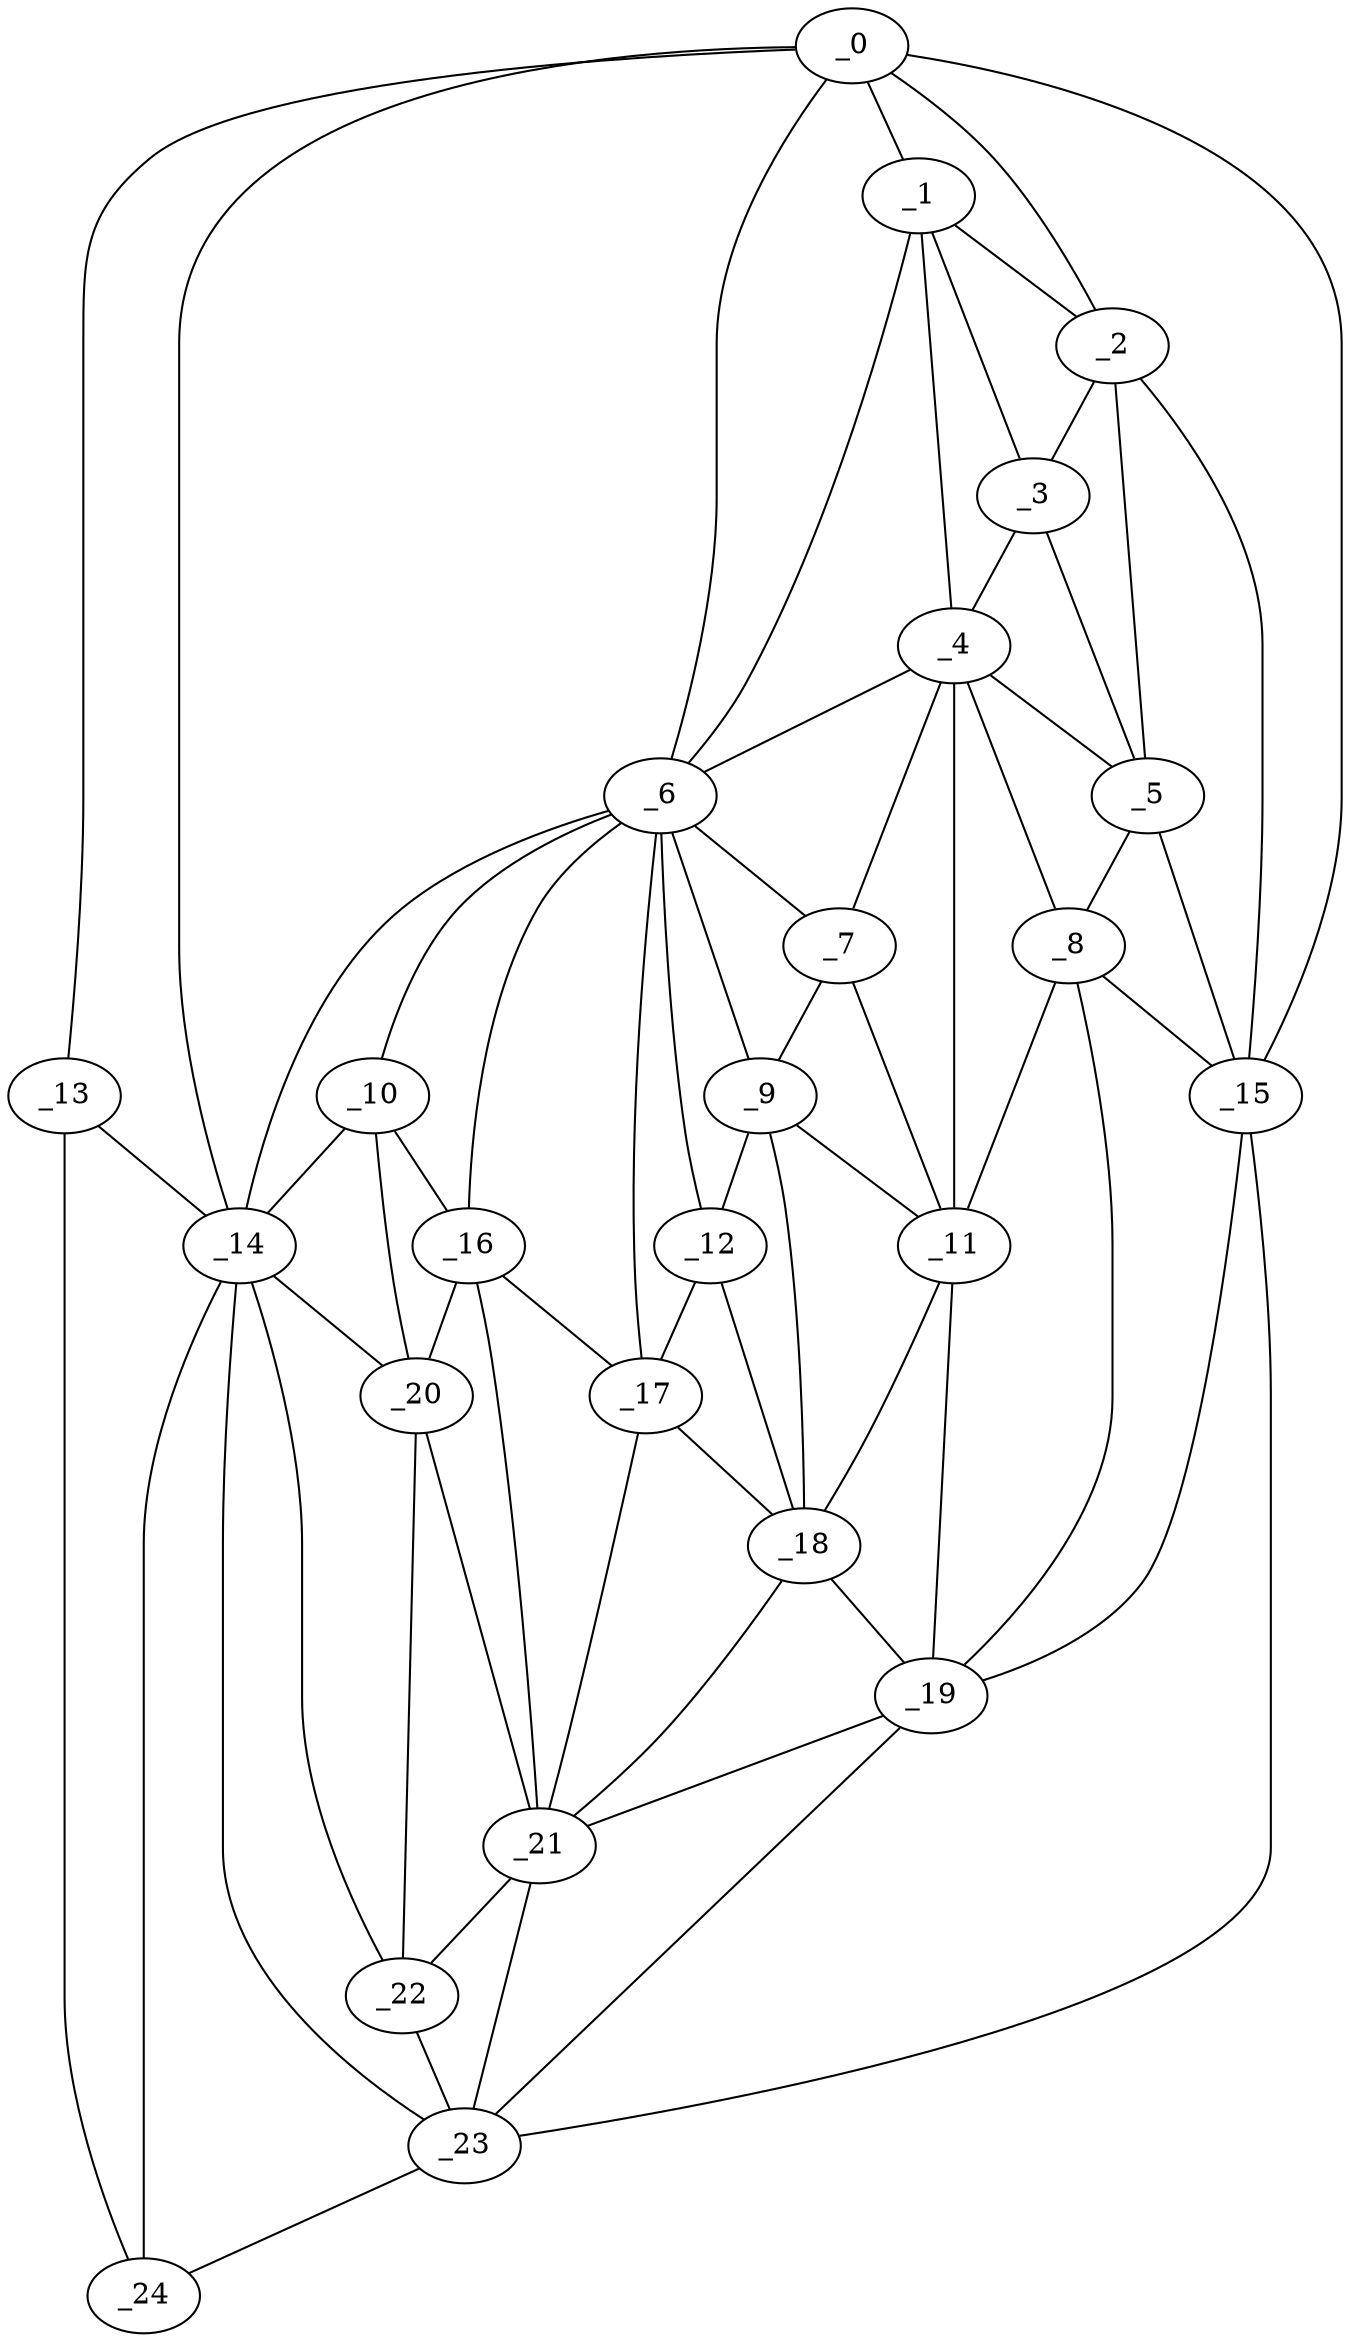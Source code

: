 graph "obj98__255.gxl" {
	_0	 [x=6,
		y=10];
	_1	 [x=28,
		y=15];
	_0 -- _1	 [valence=2];
	_2	 [x=35,
		y=12];
	_0 -- _2	 [valence=1];
	_6	 [x=53,
		y=57];
	_0 -- _6	 [valence=2];
	_13	 [x=60,
		y=124];
	_0 -- _13	 [valence=1];
	_14	 [x=61,
		y=93];
	_0 -- _14	 [valence=2];
	_15	 [x=62,
		y=4];
	_0 -- _15	 [valence=1];
	_1 -- _2	 [valence=2];
	_3	 [x=40,
		y=17];
	_1 -- _3	 [valence=1];
	_4	 [x=49,
		y=27];
	_1 -- _4	 [valence=2];
	_1 -- _6	 [valence=2];
	_2 -- _3	 [valence=2];
	_5	 [x=52,
		y=12];
	_2 -- _5	 [valence=2];
	_2 -- _15	 [valence=2];
	_3 -- _4	 [valence=1];
	_3 -- _5	 [valence=2];
	_4 -- _5	 [valence=2];
	_4 -- _6	 [valence=1];
	_7	 [x=54,
		y=31];
	_4 -- _7	 [valence=2];
	_8	 [x=58,
		y=16];
	_4 -- _8	 [valence=2];
	_11	 [x=59,
		y=30];
	_4 -- _11	 [valence=1];
	_5 -- _8	 [valence=1];
	_5 -- _15	 [valence=2];
	_6 -- _7	 [valence=2];
	_9	 [x=58,
		y=38];
	_6 -- _9	 [valence=2];
	_10	 [x=58,
		y=62];
	_6 -- _10	 [valence=1];
	_12	 [x=60,
		y=42];
	_6 -- _12	 [valence=2];
	_6 -- _14	 [valence=2];
	_16	 [x=64,
		y=60];
	_6 -- _16	 [valence=2];
	_17	 [x=65,
		y=49];
	_6 -- _17	 [valence=2];
	_7 -- _9	 [valence=2];
	_7 -- _11	 [valence=2];
	_8 -- _11	 [valence=2];
	_8 -- _15	 [valence=2];
	_19	 [x=68,
		y=30];
	_8 -- _19	 [valence=2];
	_9 -- _11	 [valence=2];
	_9 -- _12	 [valence=1];
	_18	 [x=66,
		y=40];
	_9 -- _18	 [valence=2];
	_10 -- _14	 [valence=2];
	_10 -- _16	 [valence=1];
	_20	 [x=75,
		y=65];
	_10 -- _20	 [valence=2];
	_11 -- _18	 [valence=2];
	_11 -- _19	 [valence=1];
	_12 -- _17	 [valence=1];
	_12 -- _18	 [valence=2];
	_13 -- _14	 [valence=2];
	_24	 [x=123,
		y=117];
	_13 -- _24	 [valence=1];
	_14 -- _20	 [valence=2];
	_22	 [x=84,
		y=64];
	_14 -- _22	 [valence=1];
	_23	 [x=120,
		y=86];
	_14 -- _23	 [valence=2];
	_14 -- _24	 [valence=1];
	_15 -- _19	 [valence=2];
	_15 -- _23	 [valence=1];
	_16 -- _17	 [valence=2];
	_16 -- _20	 [valence=2];
	_21	 [x=76,
		y=52];
	_16 -- _21	 [valence=2];
	_17 -- _18	 [valence=2];
	_17 -- _21	 [valence=2];
	_18 -- _19	 [valence=1];
	_18 -- _21	 [valence=1];
	_19 -- _21	 [valence=2];
	_19 -- _23	 [valence=2];
	_20 -- _21	 [valence=2];
	_20 -- _22	 [valence=1];
	_21 -- _22	 [valence=2];
	_21 -- _23	 [valence=2];
	_22 -- _23	 [valence=2];
	_23 -- _24	 [valence=1];
}
